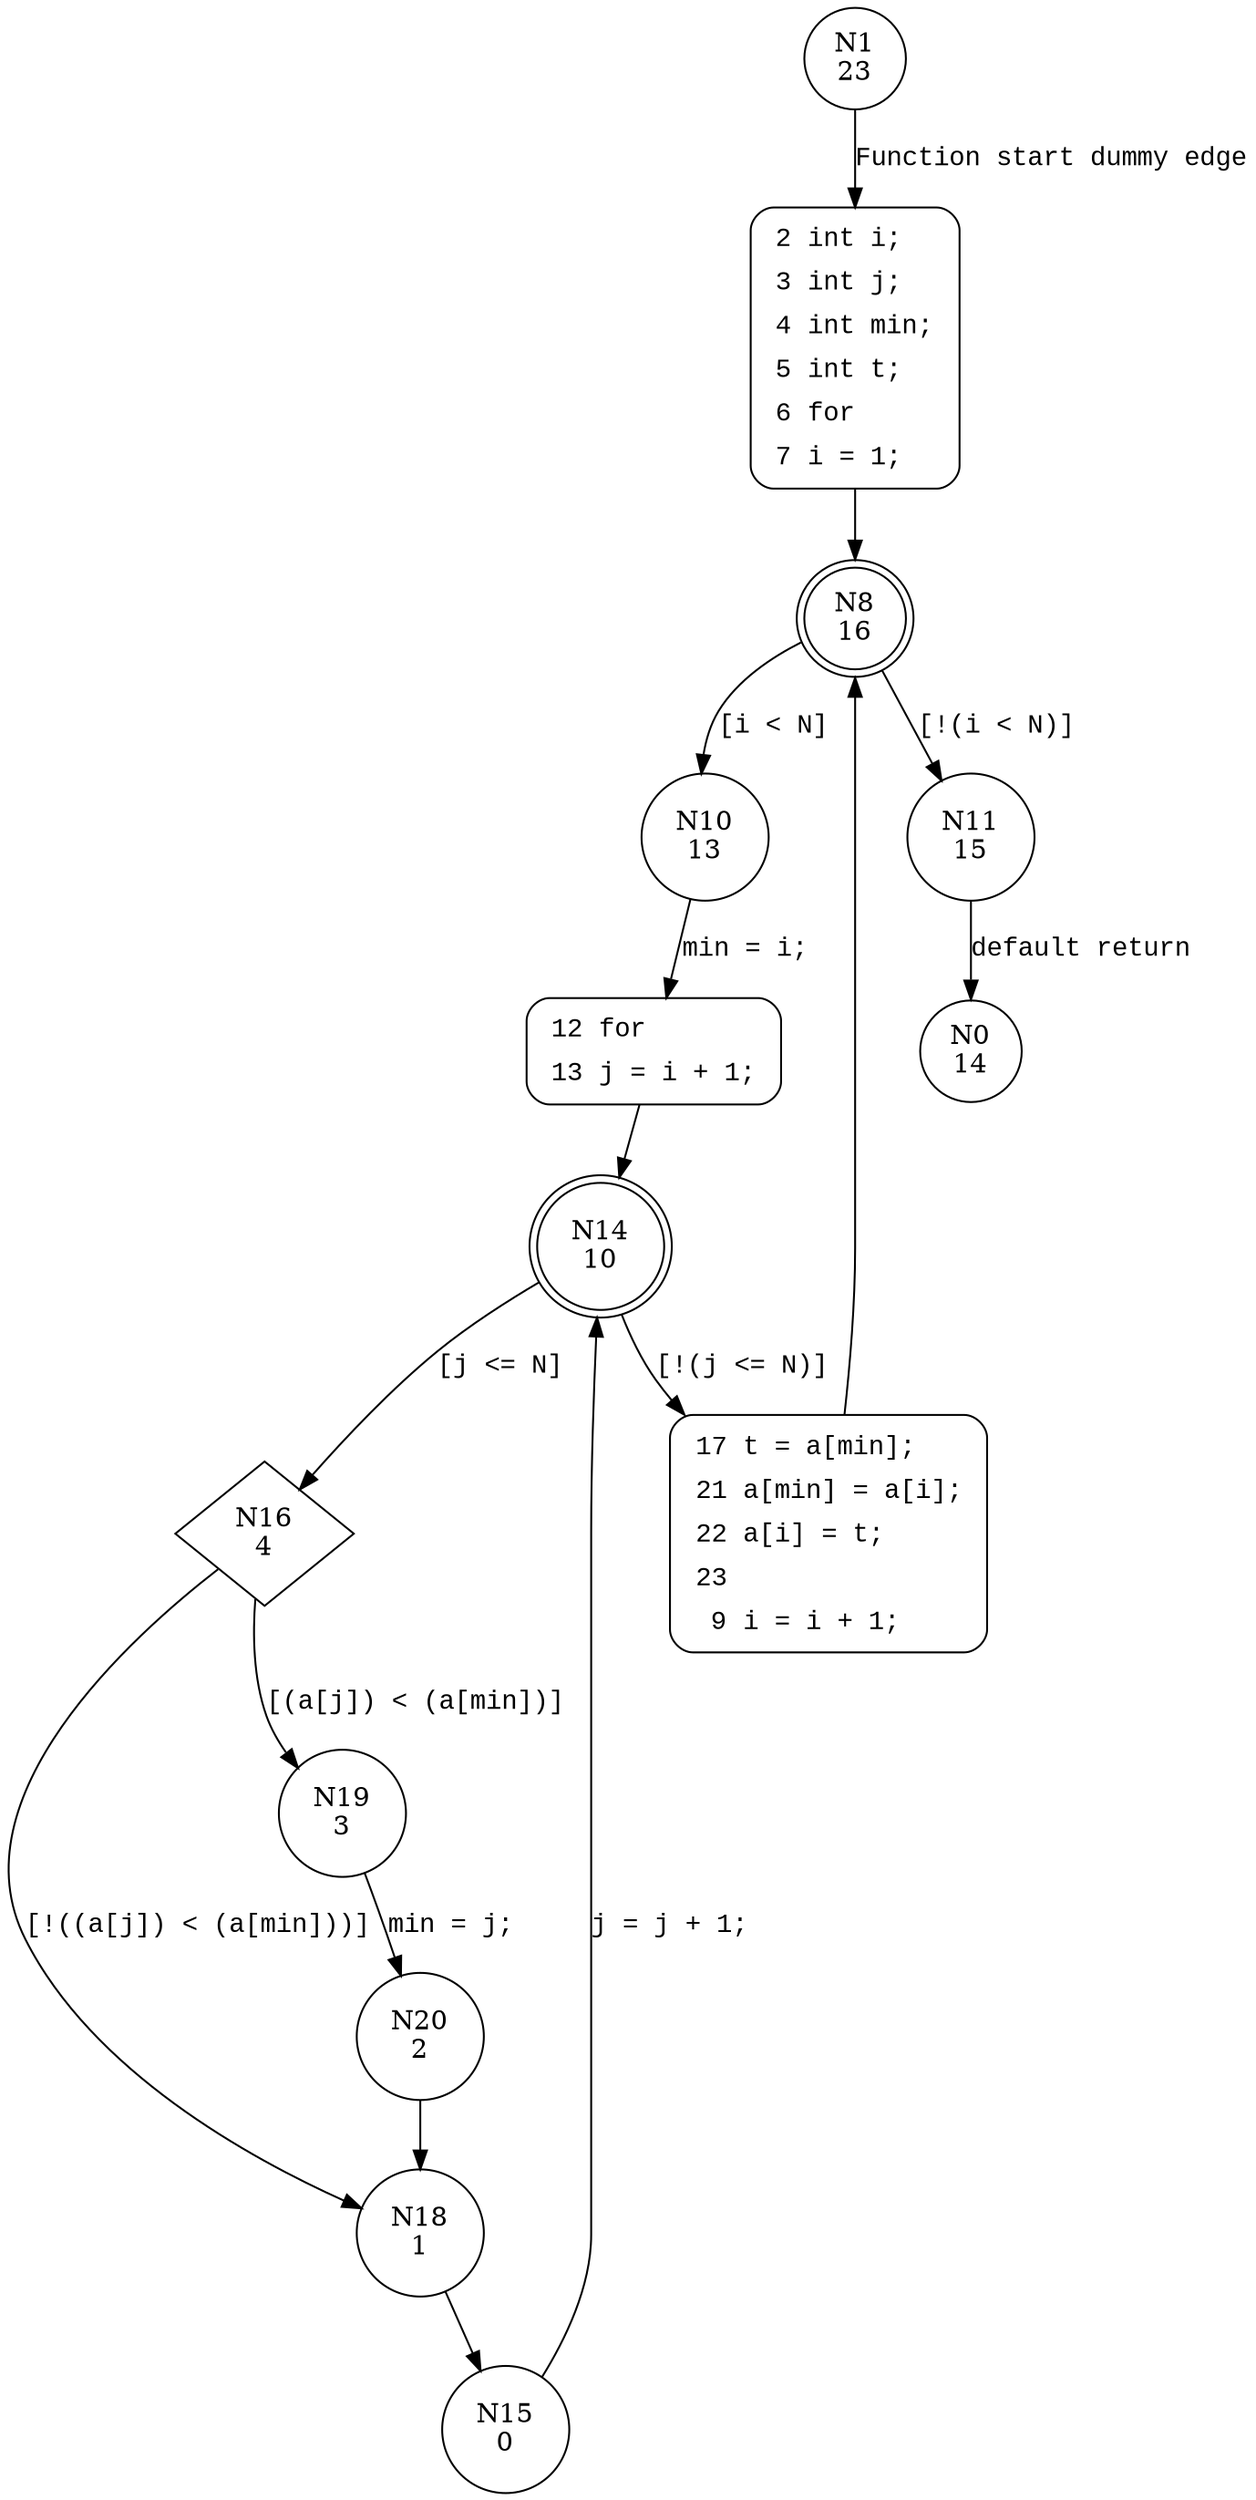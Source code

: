 digraph selection {
1 [shape="circle" label="N1\n23"]
2 [shape="circle" label="N2\n22"]
8 [shape="doublecircle" label="N8\n16"]
10 [shape="circle" label="N10\n13"]
11 [shape="circle" label="N11\n15"]
12 [shape="circle" label="N12\n12"]
14 [shape="doublecircle" label="N14\n10"]
16 [shape="diamond" label="N16\n4"]
17 [shape="circle" label="N17\n9"]
19 [shape="circle" label="N19\n3"]
18 [shape="circle" label="N18\n1"]
15 [shape="circle" label="N15\n0"]
20 [shape="circle" label="N20\n2"]
0 [shape="circle" label="N0\n14"]
2 [style="filled,bold" penwidth="1" fillcolor="white" fontname="Courier New" shape="Mrecord" label=<<table border="0" cellborder="0" cellpadding="3" bgcolor="white"><tr><td align="right">2</td><td align="left">int i;</td></tr><tr><td align="right">3</td><td align="left">int j;</td></tr><tr><td align="right">4</td><td align="left">int min;</td></tr><tr><td align="right">5</td><td align="left">int t;</td></tr><tr><td align="right">6</td><td align="left">for</td></tr><tr><td align="right">7</td><td align="left">i = 1;</td></tr></table>>]
2 -> 8[label=""]
12 [style="filled,bold" penwidth="1" fillcolor="white" fontname="Courier New" shape="Mrecord" label=<<table border="0" cellborder="0" cellpadding="3" bgcolor="white"><tr><td align="right">12</td><td align="left">for</td></tr><tr><td align="right">13</td><td align="left">j = i + 1;</td></tr></table>>]
12 -> 14[label=""]
17 [style="filled,bold" penwidth="1" fillcolor="white" fontname="Courier New" shape="Mrecord" label=<<table border="0" cellborder="0" cellpadding="3" bgcolor="white"><tr><td align="right">17</td><td align="left">t = a[min];</td></tr><tr><td align="right">21</td><td align="left">a[min] = a[i];</td></tr><tr><td align="right">22</td><td align="left">a[i] = t;</td></tr><tr><td align="right">23</td><td align="left"></td></tr><tr><td align="right">9</td><td align="left">i = i + 1;</td></tr></table>>]
17 -> 8[label=""]
1 -> 2 [label="Function start dummy edge" fontname="Courier New"]
8 -> 10 [label="[i < N]" fontname="Courier New"]
8 -> 11 [label="[!(i < N)]" fontname="Courier New"]
10 -> 12 [label="min = i;" fontname="Courier New"]
14 -> 16 [label="[j <= N]" fontname="Courier New"]
14 -> 17 [label="[!(j <= N)]" fontname="Courier New"]
16 -> 19 [label="[(a[j]) < (a[min])]" fontname="Courier New"]
16 -> 18 [label="[!((a[j]) < (a[min]))]" fontname="Courier New"]
18 -> 15 [label="" fontname="Courier New"]
19 -> 20 [label="min = j;" fontname="Courier New"]
11 -> 0 [label="default return" fontname="Courier New"]
15 -> 14 [label="j = j + 1;" fontname="Courier New"]
20 -> 18 [label="" fontname="Courier New"]
}